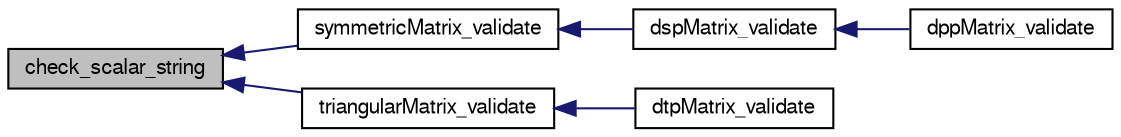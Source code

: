 digraph G
{
  edge [fontname="FreeSans",fontsize=10,labelfontname="FreeSans",labelfontsize=10];
  node [fontname="FreeSans",fontsize=10,shape=record];
  rankdir=LR;
  Node1 [label="check_scalar_string",height=0.2,width=0.4,color="black", fillcolor="grey75", style="filled" fontcolor="black"];
  Node1 -> Node2 [dir=back,color="midnightblue",fontsize=10,style="solid",fontname="FreeSans"];
  Node2 [label="symmetricMatrix_validate",height=0.2,width=0.4,color="black", fillcolor="white", style="filled",URL="$Mutils_8h.html#0d501d2a856f4fdfd3acab0d14888b6e"];
  Node2 -> Node3 [dir=back,color="midnightblue",fontsize=10,style="solid",fontname="FreeSans"];
  Node3 [label="dspMatrix_validate",height=0.2,width=0.4,color="black", fillcolor="white", style="filled",URL="$dspMatrix_8h.html#d80747112d9a6358e2dcb86b319bbaec"];
  Node3 -> Node4 [dir=back,color="midnightblue",fontsize=10,style="solid",fontname="FreeSans"];
  Node4 [label="dppMatrix_validate",height=0.2,width=0.4,color="black", fillcolor="white", style="filled",URL="$dppMatrix_8h.html#dceeac591946010377701a9225191e47"];
  Node1 -> Node5 [dir=back,color="midnightblue",fontsize=10,style="solid",fontname="FreeSans"];
  Node5 [label="triangularMatrix_validate",height=0.2,width=0.4,color="black", fillcolor="white", style="filled",URL="$Mutils_8h.html#0193c7fc2f398bf2a8431b22eb76d7c3"];
  Node5 -> Node6 [dir=back,color="midnightblue",fontsize=10,style="solid",fontname="FreeSans"];
  Node6 [label="dtpMatrix_validate",height=0.2,width=0.4,color="black", fillcolor="white", style="filled",URL="$dtpMatrix_8h.html#9984e324d9ff9a5ae8d2e5c700090d99"];
}

